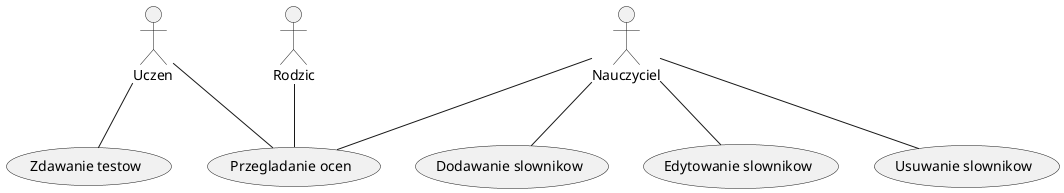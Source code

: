 @startuml

actor Uczen
actor Nauczyciel
actor Rodzic

usecase "Dodawanie slownikow" as Dodawanie
usecase "Edytowanie slownikow" as Edytowanie
usecase "Usuwanie slownikow" as Usuwanie

usecase "Przegladanie ocen" as Oceny

usecase "Zdawanie testow" as Testy


Nauczyciel -- Dodawanie
Nauczyciel -- Edytowanie
Nauczyciel -- Usuwanie
Nauczyciel -- Oceny

Uczen -- Oceny
Uczen -- Testy

Rodzic -- Oceny

@enduml